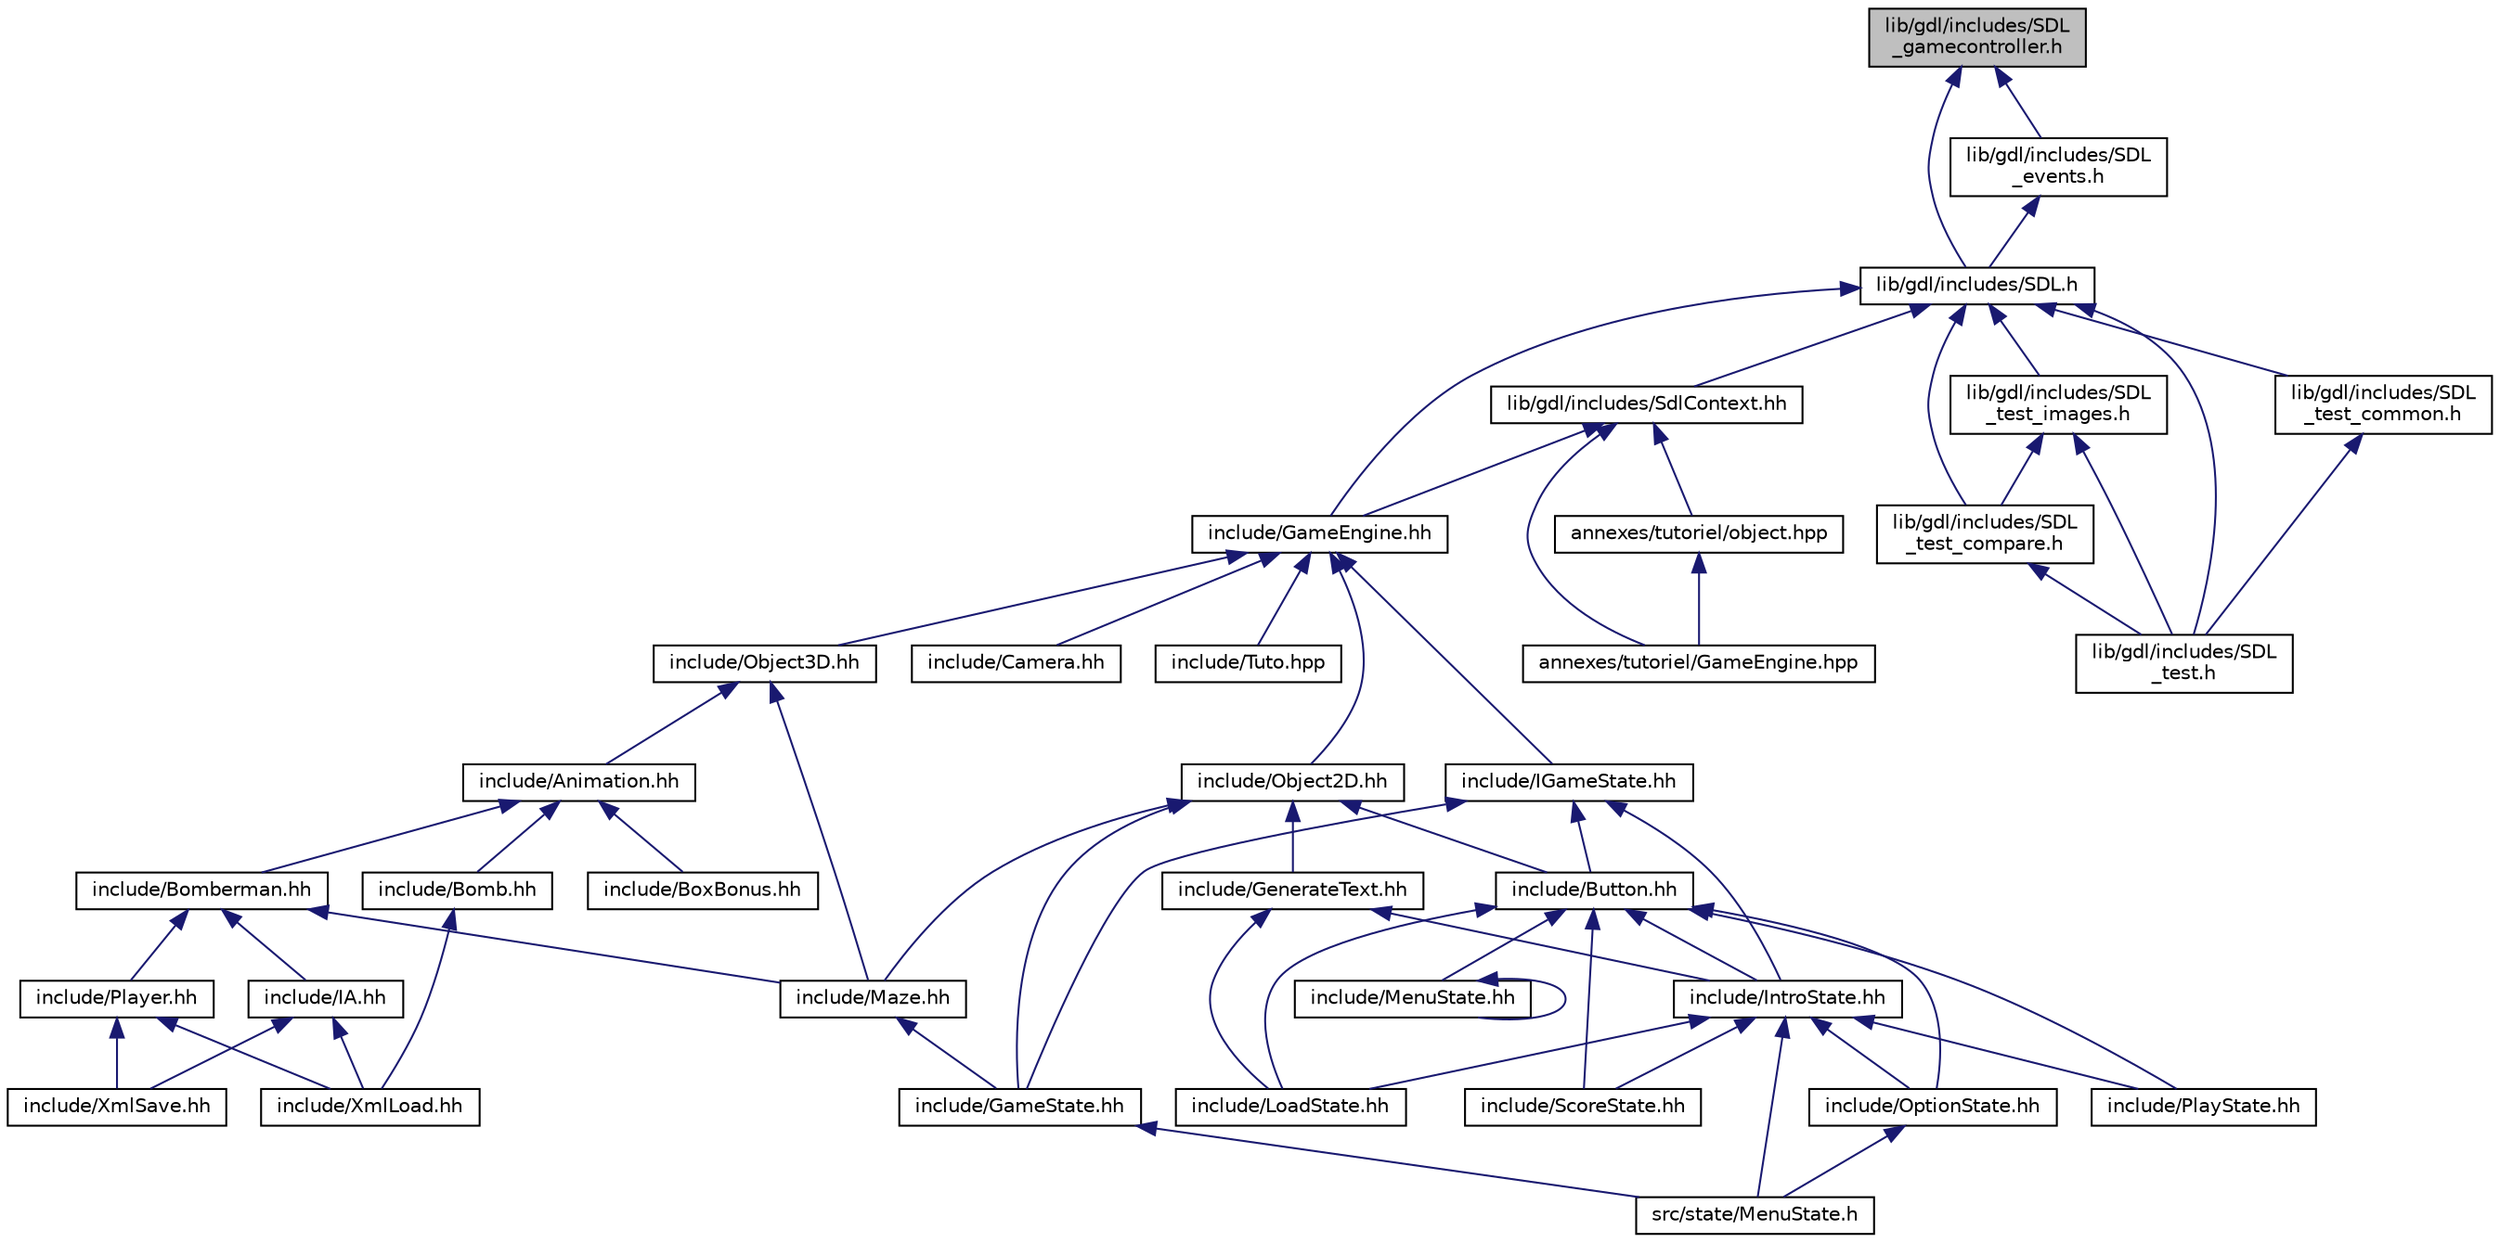 digraph "lib/gdl/includes/SDL_gamecontroller.h"
{
  edge [fontname="Helvetica",fontsize="10",labelfontname="Helvetica",labelfontsize="10"];
  node [fontname="Helvetica",fontsize="10",shape=record];
  Node1 [label="lib/gdl/includes/SDL\l_gamecontroller.h",height=0.2,width=0.4,color="black", fillcolor="grey75", style="filled", fontcolor="black"];
  Node1 -> Node2 [dir="back",color="midnightblue",fontsize="10",style="solid"];
  Node2 [label="lib/gdl/includes/SDL\l_events.h",height=0.2,width=0.4,color="black", fillcolor="white", style="filled",URL="$_s_d_l__events_8h.html"];
  Node2 -> Node3 [dir="back",color="midnightblue",fontsize="10",style="solid"];
  Node3 [label="lib/gdl/includes/SDL.h",height=0.2,width=0.4,color="black", fillcolor="white", style="filled",URL="$_s_d_l_8h.html"];
  Node3 -> Node4 [dir="back",color="midnightblue",fontsize="10",style="solid"];
  Node4 [label="include/GameEngine.hh",height=0.2,width=0.4,color="black", fillcolor="white", style="filled",URL="$_game_engine_8hh_source.html"];
  Node4 -> Node5 [dir="back",color="midnightblue",fontsize="10",style="solid"];
  Node5 [label="include/Object3D.hh",height=0.2,width=0.4,color="black", fillcolor="white", style="filled",URL="$_object3_d_8hh_source.html"];
  Node5 -> Node6 [dir="back",color="midnightblue",fontsize="10",style="solid"];
  Node6 [label="include/Animation.hh",height=0.2,width=0.4,color="black", fillcolor="white", style="filled",URL="$_animation_8hh_source.html"];
  Node6 -> Node7 [dir="back",color="midnightblue",fontsize="10",style="solid"];
  Node7 [label="include/Bomb.hh",height=0.2,width=0.4,color="black", fillcolor="white", style="filled",URL="$_bomb_8hh_source.html"];
  Node7 -> Node8 [dir="back",color="midnightblue",fontsize="10",style="solid"];
  Node8 [label="include/XmlLoad.hh",height=0.2,width=0.4,color="black", fillcolor="white", style="filled",URL="$_xml_load_8hh_source.html"];
  Node6 -> Node9 [dir="back",color="midnightblue",fontsize="10",style="solid"];
  Node9 [label="include/Bomberman.hh",height=0.2,width=0.4,color="black", fillcolor="white", style="filled",URL="$_bomberman_8hh_source.html"];
  Node9 -> Node10 [dir="back",color="midnightblue",fontsize="10",style="solid"];
  Node10 [label="include/Maze.hh",height=0.2,width=0.4,color="black", fillcolor="white", style="filled",URL="$_maze_8hh_source.html"];
  Node10 -> Node11 [dir="back",color="midnightblue",fontsize="10",style="solid"];
  Node11 [label="include/GameState.hh",height=0.2,width=0.4,color="black", fillcolor="white", style="filled",URL="$_game_state_8hh_source.html"];
  Node11 -> Node12 [dir="back",color="midnightblue",fontsize="10",style="solid"];
  Node12 [label="src/state/MenuState.h",height=0.2,width=0.4,color="black", fillcolor="white", style="filled",URL="$_menu_state_8h_source.html"];
  Node9 -> Node13 [dir="back",color="midnightblue",fontsize="10",style="solid"];
  Node13 [label="include/IA.hh",height=0.2,width=0.4,color="black", fillcolor="white", style="filled",URL="$_i_a_8hh_source.html"];
  Node13 -> Node8 [dir="back",color="midnightblue",fontsize="10",style="solid"];
  Node13 -> Node14 [dir="back",color="midnightblue",fontsize="10",style="solid"];
  Node14 [label="include/XmlSave.hh",height=0.2,width=0.4,color="black", fillcolor="white", style="filled",URL="$_xml_save_8hh_source.html"];
  Node9 -> Node15 [dir="back",color="midnightblue",fontsize="10",style="solid"];
  Node15 [label="include/Player.hh",height=0.2,width=0.4,color="black", fillcolor="white", style="filled",URL="$_player_8hh_source.html"];
  Node15 -> Node8 [dir="back",color="midnightblue",fontsize="10",style="solid"];
  Node15 -> Node14 [dir="back",color="midnightblue",fontsize="10",style="solid"];
  Node6 -> Node16 [dir="back",color="midnightblue",fontsize="10",style="solid"];
  Node16 [label="include/BoxBonus.hh",height=0.2,width=0.4,color="black", fillcolor="white", style="filled",URL="$_box_bonus_8hh_source.html"];
  Node5 -> Node10 [dir="back",color="midnightblue",fontsize="10",style="solid"];
  Node4 -> Node17 [dir="back",color="midnightblue",fontsize="10",style="solid"];
  Node17 [label="include/Object2D.hh",height=0.2,width=0.4,color="black", fillcolor="white", style="filled",URL="$_object2_d_8hh_source.html"];
  Node17 -> Node18 [dir="back",color="midnightblue",fontsize="10",style="solid"];
  Node18 [label="include/Button.hh",height=0.2,width=0.4,color="black", fillcolor="white", style="filled",URL="$_button_8hh_source.html"];
  Node18 -> Node19 [dir="back",color="midnightblue",fontsize="10",style="solid"];
  Node19 [label="include/IntroState.hh",height=0.2,width=0.4,color="black", fillcolor="white", style="filled",URL="$_intro_state_8hh_source.html"];
  Node19 -> Node20 [dir="back",color="midnightblue",fontsize="10",style="solid"];
  Node20 [label="include/LoadState.hh",height=0.2,width=0.4,color="black", fillcolor="white", style="filled",URL="$_load_state_8hh_source.html"];
  Node19 -> Node21 [dir="back",color="midnightblue",fontsize="10",style="solid"];
  Node21 [label="include/OptionState.hh",height=0.2,width=0.4,color="black", fillcolor="white", style="filled",URL="$_option_state_8hh_source.html"];
  Node21 -> Node12 [dir="back",color="midnightblue",fontsize="10",style="solid"];
  Node19 -> Node22 [dir="back",color="midnightblue",fontsize="10",style="solid"];
  Node22 [label="include/PlayState.hh",height=0.2,width=0.4,color="black", fillcolor="white", style="filled",URL="$_play_state_8hh_source.html"];
  Node19 -> Node23 [dir="back",color="midnightblue",fontsize="10",style="solid"];
  Node23 [label="include/ScoreState.hh",height=0.2,width=0.4,color="black", fillcolor="white", style="filled",URL="$_score_state_8hh_source.html"];
  Node19 -> Node12 [dir="back",color="midnightblue",fontsize="10",style="solid"];
  Node18 -> Node20 [dir="back",color="midnightblue",fontsize="10",style="solid"];
  Node18 -> Node24 [dir="back",color="midnightblue",fontsize="10",style="solid"];
  Node24 [label="include/MenuState.hh",height=0.2,width=0.4,color="black", fillcolor="white", style="filled",URL="$_menu_state_8hh_source.html"];
  Node24 -> Node24 [dir="back",color="midnightblue",fontsize="10",style="solid"];
  Node18 -> Node21 [dir="back",color="midnightblue",fontsize="10",style="solid"];
  Node18 -> Node22 [dir="back",color="midnightblue",fontsize="10",style="solid"];
  Node18 -> Node23 [dir="back",color="midnightblue",fontsize="10",style="solid"];
  Node17 -> Node10 [dir="back",color="midnightblue",fontsize="10",style="solid"];
  Node17 -> Node11 [dir="back",color="midnightblue",fontsize="10",style="solid"];
  Node17 -> Node25 [dir="back",color="midnightblue",fontsize="10",style="solid"];
  Node25 [label="include/GenerateText.hh",height=0.2,width=0.4,color="black", fillcolor="white", style="filled",URL="$_generate_text_8hh_source.html"];
  Node25 -> Node19 [dir="back",color="midnightblue",fontsize="10",style="solid"];
  Node25 -> Node20 [dir="back",color="midnightblue",fontsize="10",style="solid"];
  Node4 -> Node26 [dir="back",color="midnightblue",fontsize="10",style="solid"];
  Node26 [label="include/IGameState.hh",height=0.2,width=0.4,color="black", fillcolor="white", style="filled",URL="$_i_game_state_8hh_source.html"];
  Node26 -> Node18 [dir="back",color="midnightblue",fontsize="10",style="solid"];
  Node26 -> Node11 [dir="back",color="midnightblue",fontsize="10",style="solid"];
  Node26 -> Node19 [dir="back",color="midnightblue",fontsize="10",style="solid"];
  Node4 -> Node27 [dir="back",color="midnightblue",fontsize="10",style="solid"];
  Node27 [label="include/Camera.hh",height=0.2,width=0.4,color="black", fillcolor="white", style="filled",URL="$_camera_8hh_source.html"];
  Node4 -> Node28 [dir="back",color="midnightblue",fontsize="10",style="solid"];
  Node28 [label="include/Tuto.hpp",height=0.2,width=0.4,color="black", fillcolor="white", style="filled",URL="$_tuto_8hpp_source.html"];
  Node3 -> Node29 [dir="back",color="midnightblue",fontsize="10",style="solid"];
  Node29 [label="lib/gdl/includes/SDL\l_test.h",height=0.2,width=0.4,color="black", fillcolor="white", style="filled",URL="$_s_d_l__test_8h.html"];
  Node3 -> Node30 [dir="back",color="midnightblue",fontsize="10",style="solid"];
  Node30 [label="lib/gdl/includes/SDL\l_test_common.h",height=0.2,width=0.4,color="black", fillcolor="white", style="filled",URL="$_s_d_l__test__common_8h.html"];
  Node30 -> Node29 [dir="back",color="midnightblue",fontsize="10",style="solid"];
  Node3 -> Node31 [dir="back",color="midnightblue",fontsize="10",style="solid"];
  Node31 [label="lib/gdl/includes/SDL\l_test_images.h",height=0.2,width=0.4,color="black", fillcolor="white", style="filled",URL="$_s_d_l__test__images_8h.html"];
  Node31 -> Node29 [dir="back",color="midnightblue",fontsize="10",style="solid"];
  Node31 -> Node32 [dir="back",color="midnightblue",fontsize="10",style="solid"];
  Node32 [label="lib/gdl/includes/SDL\l_test_compare.h",height=0.2,width=0.4,color="black", fillcolor="white", style="filled",URL="$_s_d_l__test__compare_8h.html"];
  Node32 -> Node29 [dir="back",color="midnightblue",fontsize="10",style="solid"];
  Node3 -> Node32 [dir="back",color="midnightblue",fontsize="10",style="solid"];
  Node3 -> Node33 [dir="back",color="midnightblue",fontsize="10",style="solid"];
  Node33 [label="lib/gdl/includes/SdlContext.hh",height=0.2,width=0.4,color="black", fillcolor="white", style="filled",URL="$_sdl_context_8hh_source.html"];
  Node33 -> Node34 [dir="back",color="midnightblue",fontsize="10",style="solid"];
  Node34 [label="annexes/tutoriel/GameEngine.hpp",height=0.2,width=0.4,color="black", fillcolor="white", style="filled",URL="$_game_engine_8hpp_source.html"];
  Node33 -> Node35 [dir="back",color="midnightblue",fontsize="10",style="solid"];
  Node35 [label="annexes/tutoriel/object.hpp",height=0.2,width=0.4,color="black", fillcolor="white", style="filled",URL="$object_8hpp_source.html"];
  Node35 -> Node34 [dir="back",color="midnightblue",fontsize="10",style="solid"];
  Node33 -> Node4 [dir="back",color="midnightblue",fontsize="10",style="solid"];
  Node1 -> Node3 [dir="back",color="midnightblue",fontsize="10",style="solid"];
}
